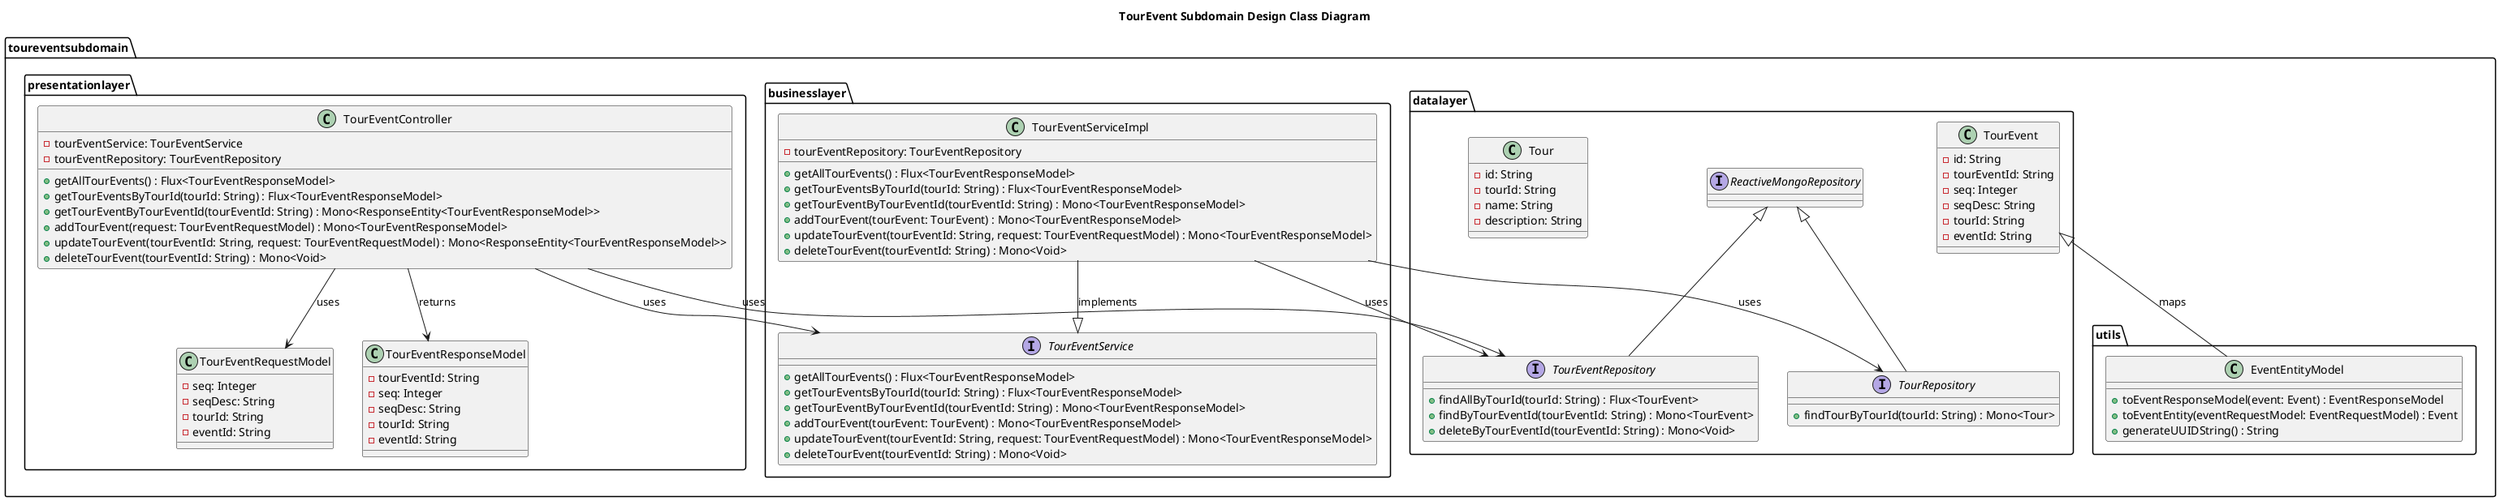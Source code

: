 @startuml
title TourEvent Subdomain Design Class Diagram

package "toureventsubdomain" {

    package "businesslayer" {
        interface TourEventService {
            + getAllTourEvents() : Flux<TourEventResponseModel>
            + getTourEventsByTourId(tourId: String) : Flux<TourEventResponseModel>
            + getTourEventByTourEventId(tourEventId: String) : Mono<TourEventResponseModel>
            + addTourEvent(tourEvent: TourEvent) : Mono<TourEventResponseModel>
            + updateTourEvent(tourEventId: String, request: TourEventRequestModel) : Mono<TourEventResponseModel>
            + deleteTourEvent(tourEventId: String) : Mono<Void>
        }

        class TourEventServiceImpl {
            - tourEventRepository: TourEventRepository
            + getAllTourEvents() : Flux<TourEventResponseModel>
            + getTourEventsByTourId(tourId: String) : Flux<TourEventResponseModel>
            + getTourEventByTourEventId(tourEventId: String) : Mono<TourEventResponseModel>
            + addTourEvent(tourEvent: TourEvent) : Mono<TourEventResponseModel>
            + updateTourEvent(tourEventId: String, request: TourEventRequestModel) : Mono<TourEventResponseModel>
            + deleteTourEvent(tourEventId: String) : Mono<Void>
        }
    }

    package "datalayer" {
        class TourEvent {
            - id: String
            - tourEventId: String
            - seq: Integer
            - seqDesc: String
            - tourId: String
            - eventId: String
        }

        interface TourEventRepository extends ReactiveMongoRepository {
            + findAllByTourId(tourId: String) : Flux<TourEvent>
            + findByTourEventId(tourEventId: String) : Mono<TourEvent>
            + deleteByTourEventId(tourEventId: String) : Mono<Void>
        }

        class Tour {
            - id: String
            - tourId: String
            - name: String
            - description: String
        }

        interface TourRepository extends ReactiveMongoRepository {
            + findTourByTourId(tourId: String) : Mono<Tour>
        }
    }

    package "presentationlayer" {
        class TourEventRequestModel {
            - seq: Integer
            - seqDesc: String
            - tourId: String
            - eventId: String
        }

        class TourEventResponseModel {
            - tourEventId: String
            - seq: Integer
            - seqDesc: String
            - tourId: String
            - eventId: String
        }

        class TourEventController {
            - tourEventService: TourEventService
            - tourEventRepository: TourEventRepository
            + getAllTourEvents() : Flux<TourEventResponseModel>
            + getTourEventsByTourId(tourId: String) : Flux<TourEventResponseModel>
            + getTourEventByTourEventId(tourEventId: String) : Mono<ResponseEntity<TourEventResponseModel>>
            + addTourEvent(request: TourEventRequestModel) : Mono<TourEventResponseModel>
            + updateTourEvent(tourEventId: String, request: TourEventRequestModel) : Mono<ResponseEntity<TourEventResponseModel>>
            + deleteTourEvent(tourEventId: String) : Mono<Void>
        }
    }

    package "utils" {
        class EventEntityModel {
            + toEventResponseModel(event: Event) : EventResponseModel
            + toEventEntity(eventRequestModel: EventRequestModel) : Event
            + generateUUIDString() : String
        }
    }

    TourEventServiceImpl -down-|> TourEventService : implements
    TourEventServiceImpl -down-> TourEventRepository : uses
    TourEventServiceImpl -down-> TourRepository : uses
    TourEventController -down-> TourEventService : uses
    TourEventController -down-> TourEventRepository : uses
    TourEventController -down-> TourEventRequestModel : uses
    TourEventController -down-> TourEventResponseModel : returns
    EventEntityModel -up-^ TourEvent : maps
}

@enduml

